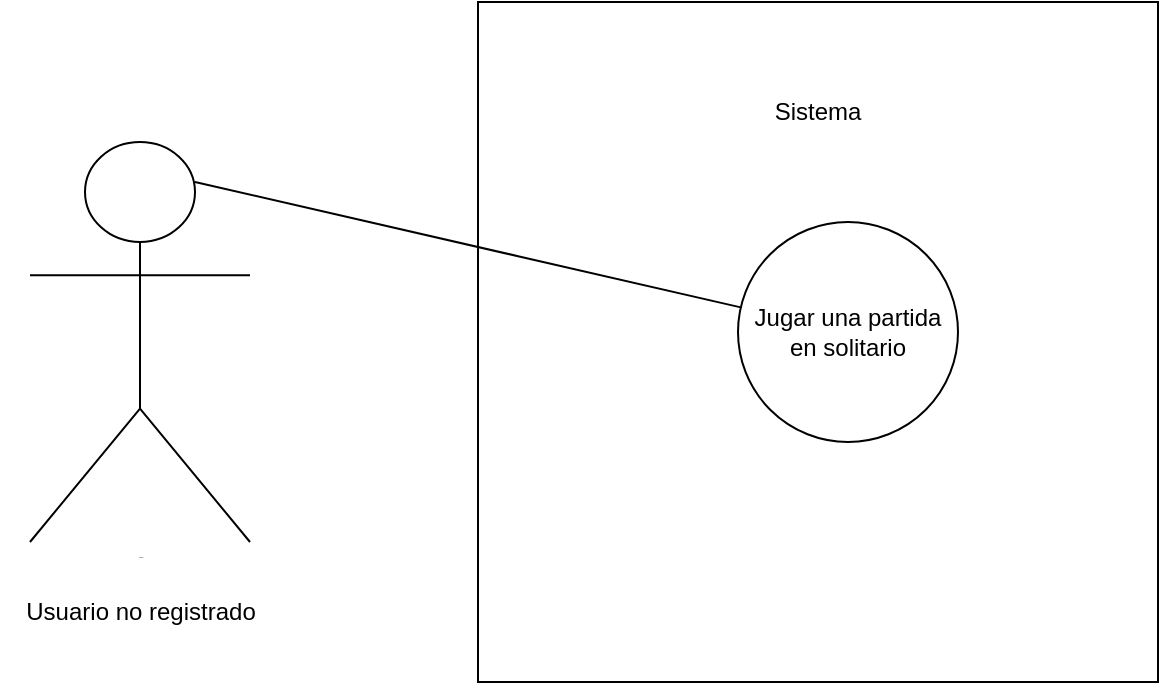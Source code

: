 <mxfile version="22.0.8" type="device">
  <diagram name="Page-1" id="dFcquWwJ8uQ9ZjPQDd2V">
    <mxGraphModel dx="1194" dy="786" grid="1" gridSize="10" guides="1" tooltips="1" connect="1" arrows="1" fold="1" page="1" pageScale="1" pageWidth="827" pageHeight="1169" math="0" shadow="0">
      <root>
        <mxCell id="0" />
        <mxCell id="1" parent="0" />
        <mxCell id="1a9GIlHgZrF3EJX6iv9d-1" value="Actor" style="shape=umlActor;verticalLabelPosition=bottom;verticalAlign=top;html=1;outlineConnect=0;fontSize=1;" vertex="1" parent="1">
          <mxGeometry x="190" y="190" width="110" height="200" as="geometry" />
        </mxCell>
        <mxCell id="1a9GIlHgZrF3EJX6iv9d-2" value="Usuario no registrado" style="text;html=1;align=center;verticalAlign=middle;resizable=0;points=[];autosize=1;strokeColor=none;fillColor=none;" vertex="1" parent="1">
          <mxGeometry x="175" y="410" width="140" height="30" as="geometry" />
        </mxCell>
        <mxCell id="1a9GIlHgZrF3EJX6iv9d-3" value="" style="whiteSpace=wrap;html=1;aspect=fixed;" vertex="1" parent="1">
          <mxGeometry x="414" y="120" width="340" height="340" as="geometry" />
        </mxCell>
        <mxCell id="1a9GIlHgZrF3EJX6iv9d-4" value="Sistema" style="text;html=1;strokeColor=none;fillColor=none;align=center;verticalAlign=middle;whiteSpace=wrap;rounded=0;" vertex="1" parent="1">
          <mxGeometry x="554" y="160" width="60" height="30" as="geometry" />
        </mxCell>
        <mxCell id="1a9GIlHgZrF3EJX6iv9d-6" value="Jugar una partida en solitario" style="ellipse;whiteSpace=wrap;html=1;aspect=fixed;" vertex="1" parent="1">
          <mxGeometry x="544" y="230" width="110" height="110" as="geometry" />
        </mxCell>
        <mxCell id="1a9GIlHgZrF3EJX6iv9d-7" value="" style="endArrow=none;html=1;rounded=0;exitX=0.75;exitY=0.1;exitDx=0;exitDy=0;exitPerimeter=0;" edge="1" parent="1" source="1a9GIlHgZrF3EJX6iv9d-1" target="1a9GIlHgZrF3EJX6iv9d-6">
          <mxGeometry width="50" height="50" relative="1" as="geometry">
            <mxPoint x="330" y="420" as="sourcePoint" />
            <mxPoint x="380" y="370" as="targetPoint" />
          </mxGeometry>
        </mxCell>
      </root>
    </mxGraphModel>
  </diagram>
</mxfile>
